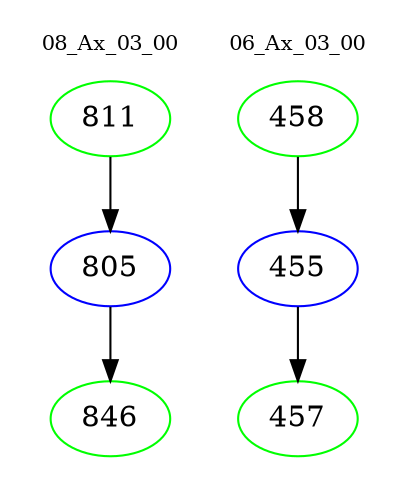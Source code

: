 digraph{
subgraph cluster_0 {
color = white
label = "08_Ax_03_00";
fontsize=10;
T0_811 [label="811", color="green"]
T0_811 -> T0_805 [color="black"]
T0_805 [label="805", color="blue"]
T0_805 -> T0_846 [color="black"]
T0_846 [label="846", color="green"]
}
subgraph cluster_1 {
color = white
label = "06_Ax_03_00";
fontsize=10;
T1_458 [label="458", color="green"]
T1_458 -> T1_455 [color="black"]
T1_455 [label="455", color="blue"]
T1_455 -> T1_457 [color="black"]
T1_457 [label="457", color="green"]
}
}
